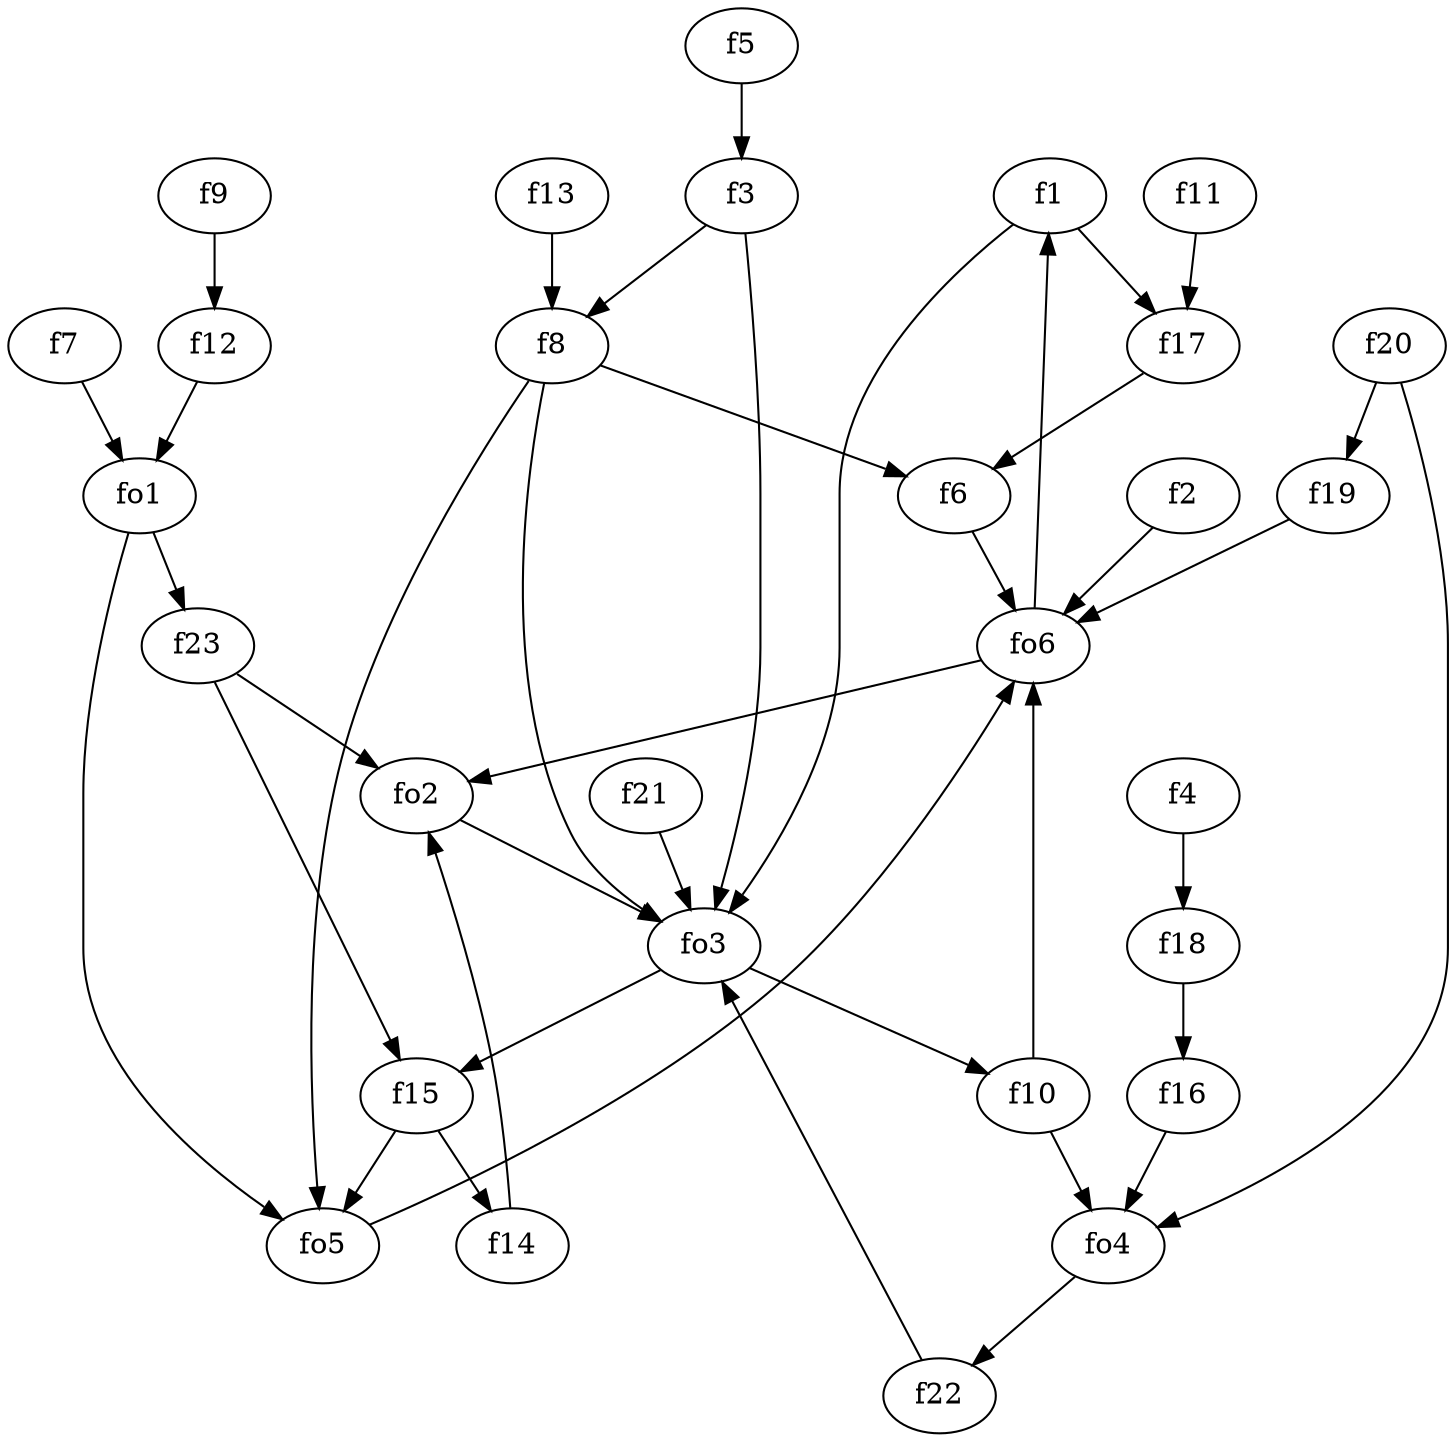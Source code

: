 strict digraph  {
f1;
f2;
f3;
f4;
f5;
f6;
f7;
f8;
f9;
f10;
f11;
f12;
f13;
f14;
f15;
f16;
f17;
f18;
f19;
f20;
f21;
f22;
f23;
fo1;
fo2;
fo3;
fo4;
fo5;
fo6;
f1 -> fo3  [weight=2];
f1 -> f17  [weight=2];
f2 -> fo6  [weight=2];
f3 -> f8  [weight=2];
f3 -> fo3  [weight=2];
f4 -> f18  [weight=2];
f5 -> f3  [weight=2];
f6 -> fo6  [weight=2];
f7 -> fo1  [weight=2];
f8 -> f6  [weight=2];
f8 -> fo3  [weight=2];
f8 -> fo5  [weight=2];
f9 -> f12  [weight=2];
f10 -> fo4  [weight=2];
f10 -> fo6  [weight=2];
f11 -> f17  [weight=2];
f12 -> fo1  [weight=2];
f13 -> f8  [weight=2];
f14 -> fo2  [weight=2];
f15 -> f14  [weight=2];
f15 -> fo5  [weight=2];
f16 -> fo4  [weight=2];
f17 -> f6  [weight=2];
f18 -> f16  [weight=2];
f19 -> fo6  [weight=2];
f20 -> f19  [weight=2];
f20 -> fo4  [weight=2];
f21 -> fo3  [weight=2];
f22 -> fo3  [weight=2];
f23 -> fo2  [weight=2];
f23 -> f15  [weight=2];
fo1 -> f23  [weight=2];
fo1 -> fo5  [weight=2];
fo2 -> fo3  [weight=2];
fo3 -> f15  [weight=2];
fo3 -> f10  [weight=2];
fo4 -> f22  [weight=2];
fo5 -> fo6  [weight=2];
fo6 -> fo2  [weight=2];
fo6 -> f1  [weight=2];
}
